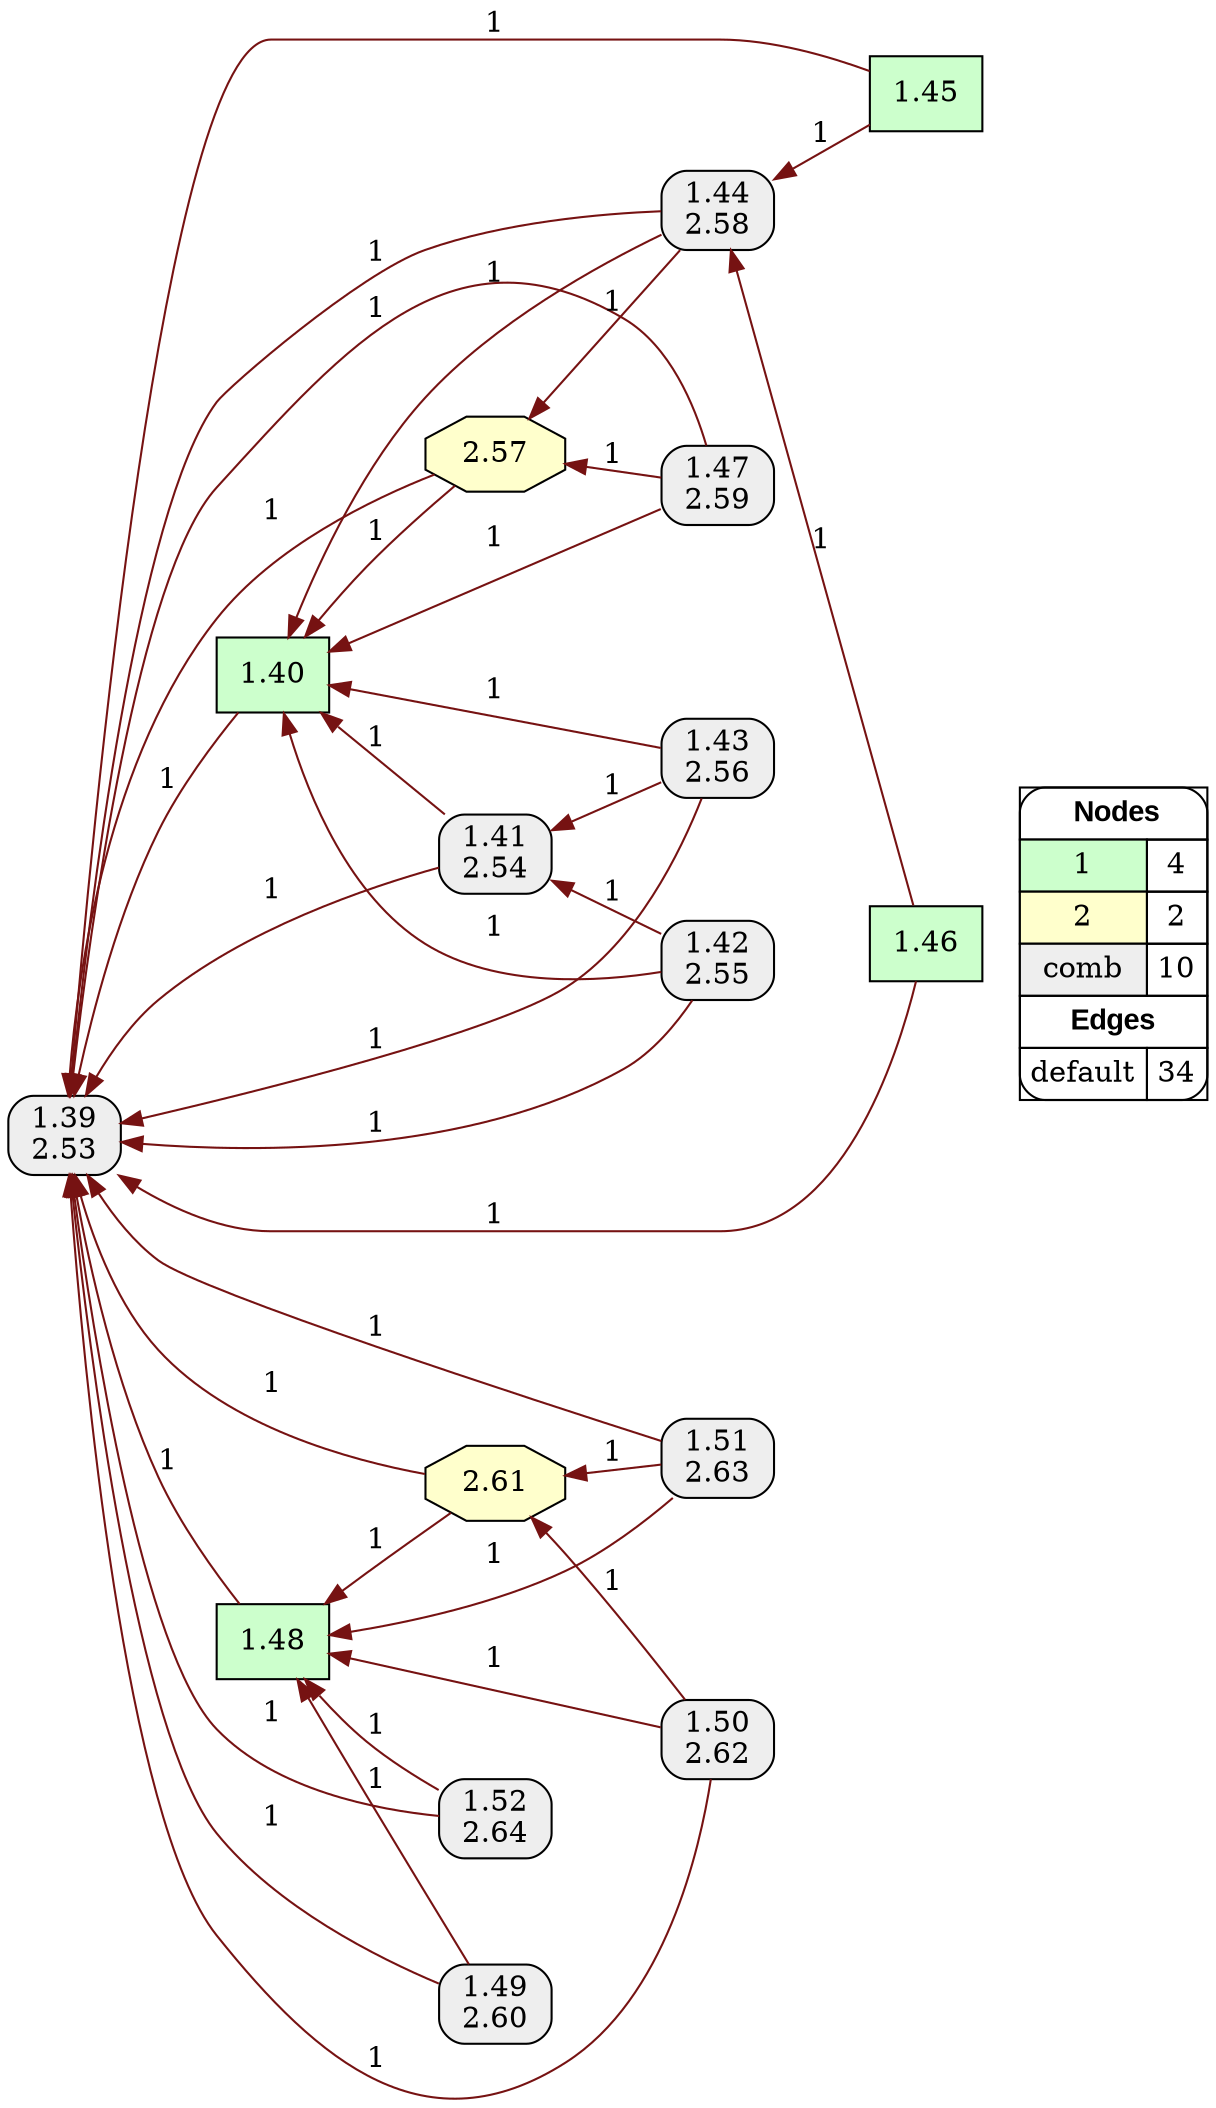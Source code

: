 digraph{
rankdir=RL
node[shape=box style=filled fillcolor="#CCFFCC"] 
"1.48"
"1.40"
"1.45"
"1.46"
node[shape=octagon style=filled fillcolor="#FFFFCC"] 
"2.61"
"2.57"
node[shape=box style="filled,rounded" fillcolor="#EEEEEE"] 
"1.47\n2.59"
"1.52\n2.64"
"1.51\n2.63"
"1.41\n2.54"
"1.42\n2.55"
"1.50\n2.62"
"1.49\n2.60"
"1.43\n2.56"
"1.44\n2.58"
"1.39\n2.53"
edge[arrowhead=normal style=solid color="#000000" constraint=true ]
"1.43\n2.56" -> "1.40" [label="1"][color="#761212"]
"1.45" -> "1.39\n2.53" [label="1"][color="#761212"]
"2.57" -> "1.40" [label="1"][color="#761212"]
"1.42\n2.55" -> "1.39\n2.53" [label="1"][color="#761212"]
"1.44\n2.58" -> "1.39\n2.53" [label="1"][color="#761212"]
"1.50\n2.62" -> "1.39\n2.53" [label="1"][color="#761212"]
"1.46" -> "1.39\n2.53" [label="1"][color="#761212"]
"2.57" -> "1.39\n2.53" [label="1"][color="#761212"]
"1.44\n2.58" -> "2.57" [label="1"][color="#761212"]
"1.52\n2.64" -> "1.39\n2.53" [label="1"][color="#761212"]
"1.47\n2.59" -> "2.57" [label="1"][color="#761212"]
"1.41\n2.54" -> "1.39\n2.53" [label="1"][color="#761212"]
"1.42\n2.55" -> "1.40" [label="1"][color="#761212"]
"1.44\n2.58" -> "1.40" [label="1"][color="#761212"]
"1.40" -> "1.39\n2.53" [label="1"][color="#761212"]
"1.50\n2.62" -> "1.48" [label="1"][color="#761212"]
"1.43\n2.56" -> "1.39\n2.53" [label="1"][color="#761212"]
"1.51\n2.63" -> "1.48" [label="1"][color="#761212"]
"1.49\n2.60" -> "1.48" [label="1"][color="#761212"]
"1.51\n2.63" -> "1.39\n2.53" [label="1"][color="#761212"]
"1.41\n2.54" -> "1.40" [label="1"][color="#761212"]
"2.61" -> "1.48" [label="1"][color="#761212"]
"1.47\n2.59" -> "1.40" [label="1"][color="#761212"]
"1.42\n2.55" -> "1.41\n2.54" [label="1"][color="#761212"]
"1.47\n2.59" -> "1.39\n2.53" [label="1"][color="#761212"]
"1.52\n2.64" -> "1.48" [label="1"][color="#761212"]
"2.61" -> "1.39\n2.53" [label="1"][color="#761212"]
"1.50\n2.62" -> "2.61" [label="1"][color="#761212"]
"1.48" -> "1.39\n2.53" [label="1"][color="#761212"]
"1.51\n2.63" -> "2.61" [label="1"][color="#761212"]
"1.45" -> "1.44\n2.58" [label="1"][color="#761212"]
"1.46" -> "1.44\n2.58" [label="1"][color="#761212"]
"1.43\n2.56" -> "1.41\n2.54" [label="1"][color="#761212"]
"1.49\n2.60" -> "1.39\n2.53" [label="1"][color="#761212"]
edge[arrowhead=normal style=solid color="#000000" constraint=true ]
node[shape=box] 
{rank=source Legend [fillcolor= white margin=0 label=< 
 <TABLE BORDER="0" CELLBORDER="1" CELLSPACING="0" CELLPADDING="4"> 
<TR> <TD COLSPAN="2"><font face="Arial Black"> Nodes</font></TD> </TR> 
<TR> 
 <TD bgcolor="#CCFFCC">1</TD> 
 <TD>4</TD> 
 </TR> 
<TR> 
 <TD bgcolor="#FFFFCC">2</TD> 
 <TD>2</TD> 
 </TR> 
<TR> 
 <TD bgcolor="#EEEEEE">comb</TD> 
 <TD>10</TD> 
 </TR> 
<TR> <TD COLSPAN="2"><font face = "Arial Black"> Edges </font></TD> </TR> 
<TR> 
 <TD><font color ="#000000">default</font></TD> 
 <TD>34</TD> 
 </TR> 
</TABLE> 
 >] } 
}